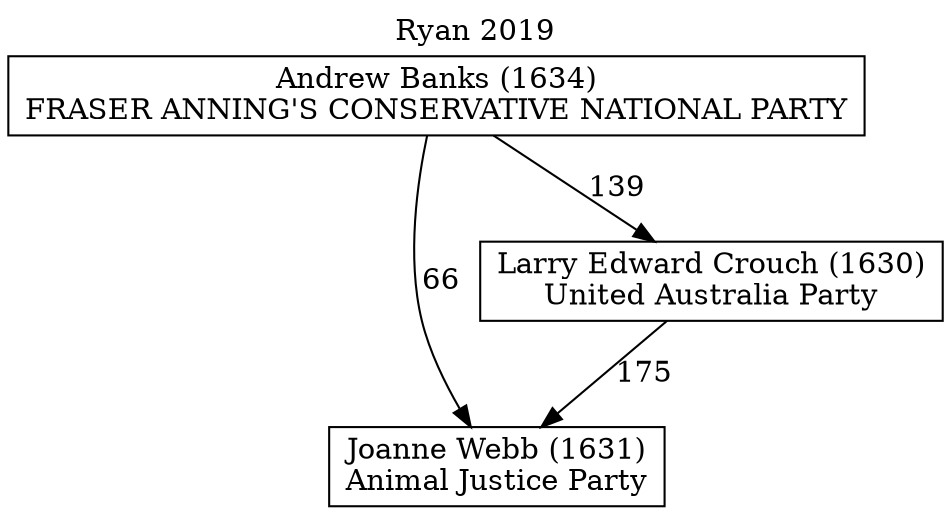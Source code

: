 // House preference flow
digraph "Joanne Webb (1631)_Ryan_2019" {
	graph [label="Ryan 2019" labelloc=t mclimit=10]
	node [shape=box]
	"Joanne Webb (1631)" [label="Joanne Webb (1631)
Animal Justice Party"]
	"Larry Edward Crouch (1630)" [label="Larry Edward Crouch (1630)
United Australia Party"]
	"Andrew Banks (1634)" [label="Andrew Banks (1634)
FRASER ANNING'S CONSERVATIVE NATIONAL PARTY"]
	"Larry Edward Crouch (1630)" -> "Joanne Webb (1631)" [label=175]
	"Andrew Banks (1634)" -> "Larry Edward Crouch (1630)" [label=139]
	"Andrew Banks (1634)" -> "Joanne Webb (1631)" [label=66]
}

